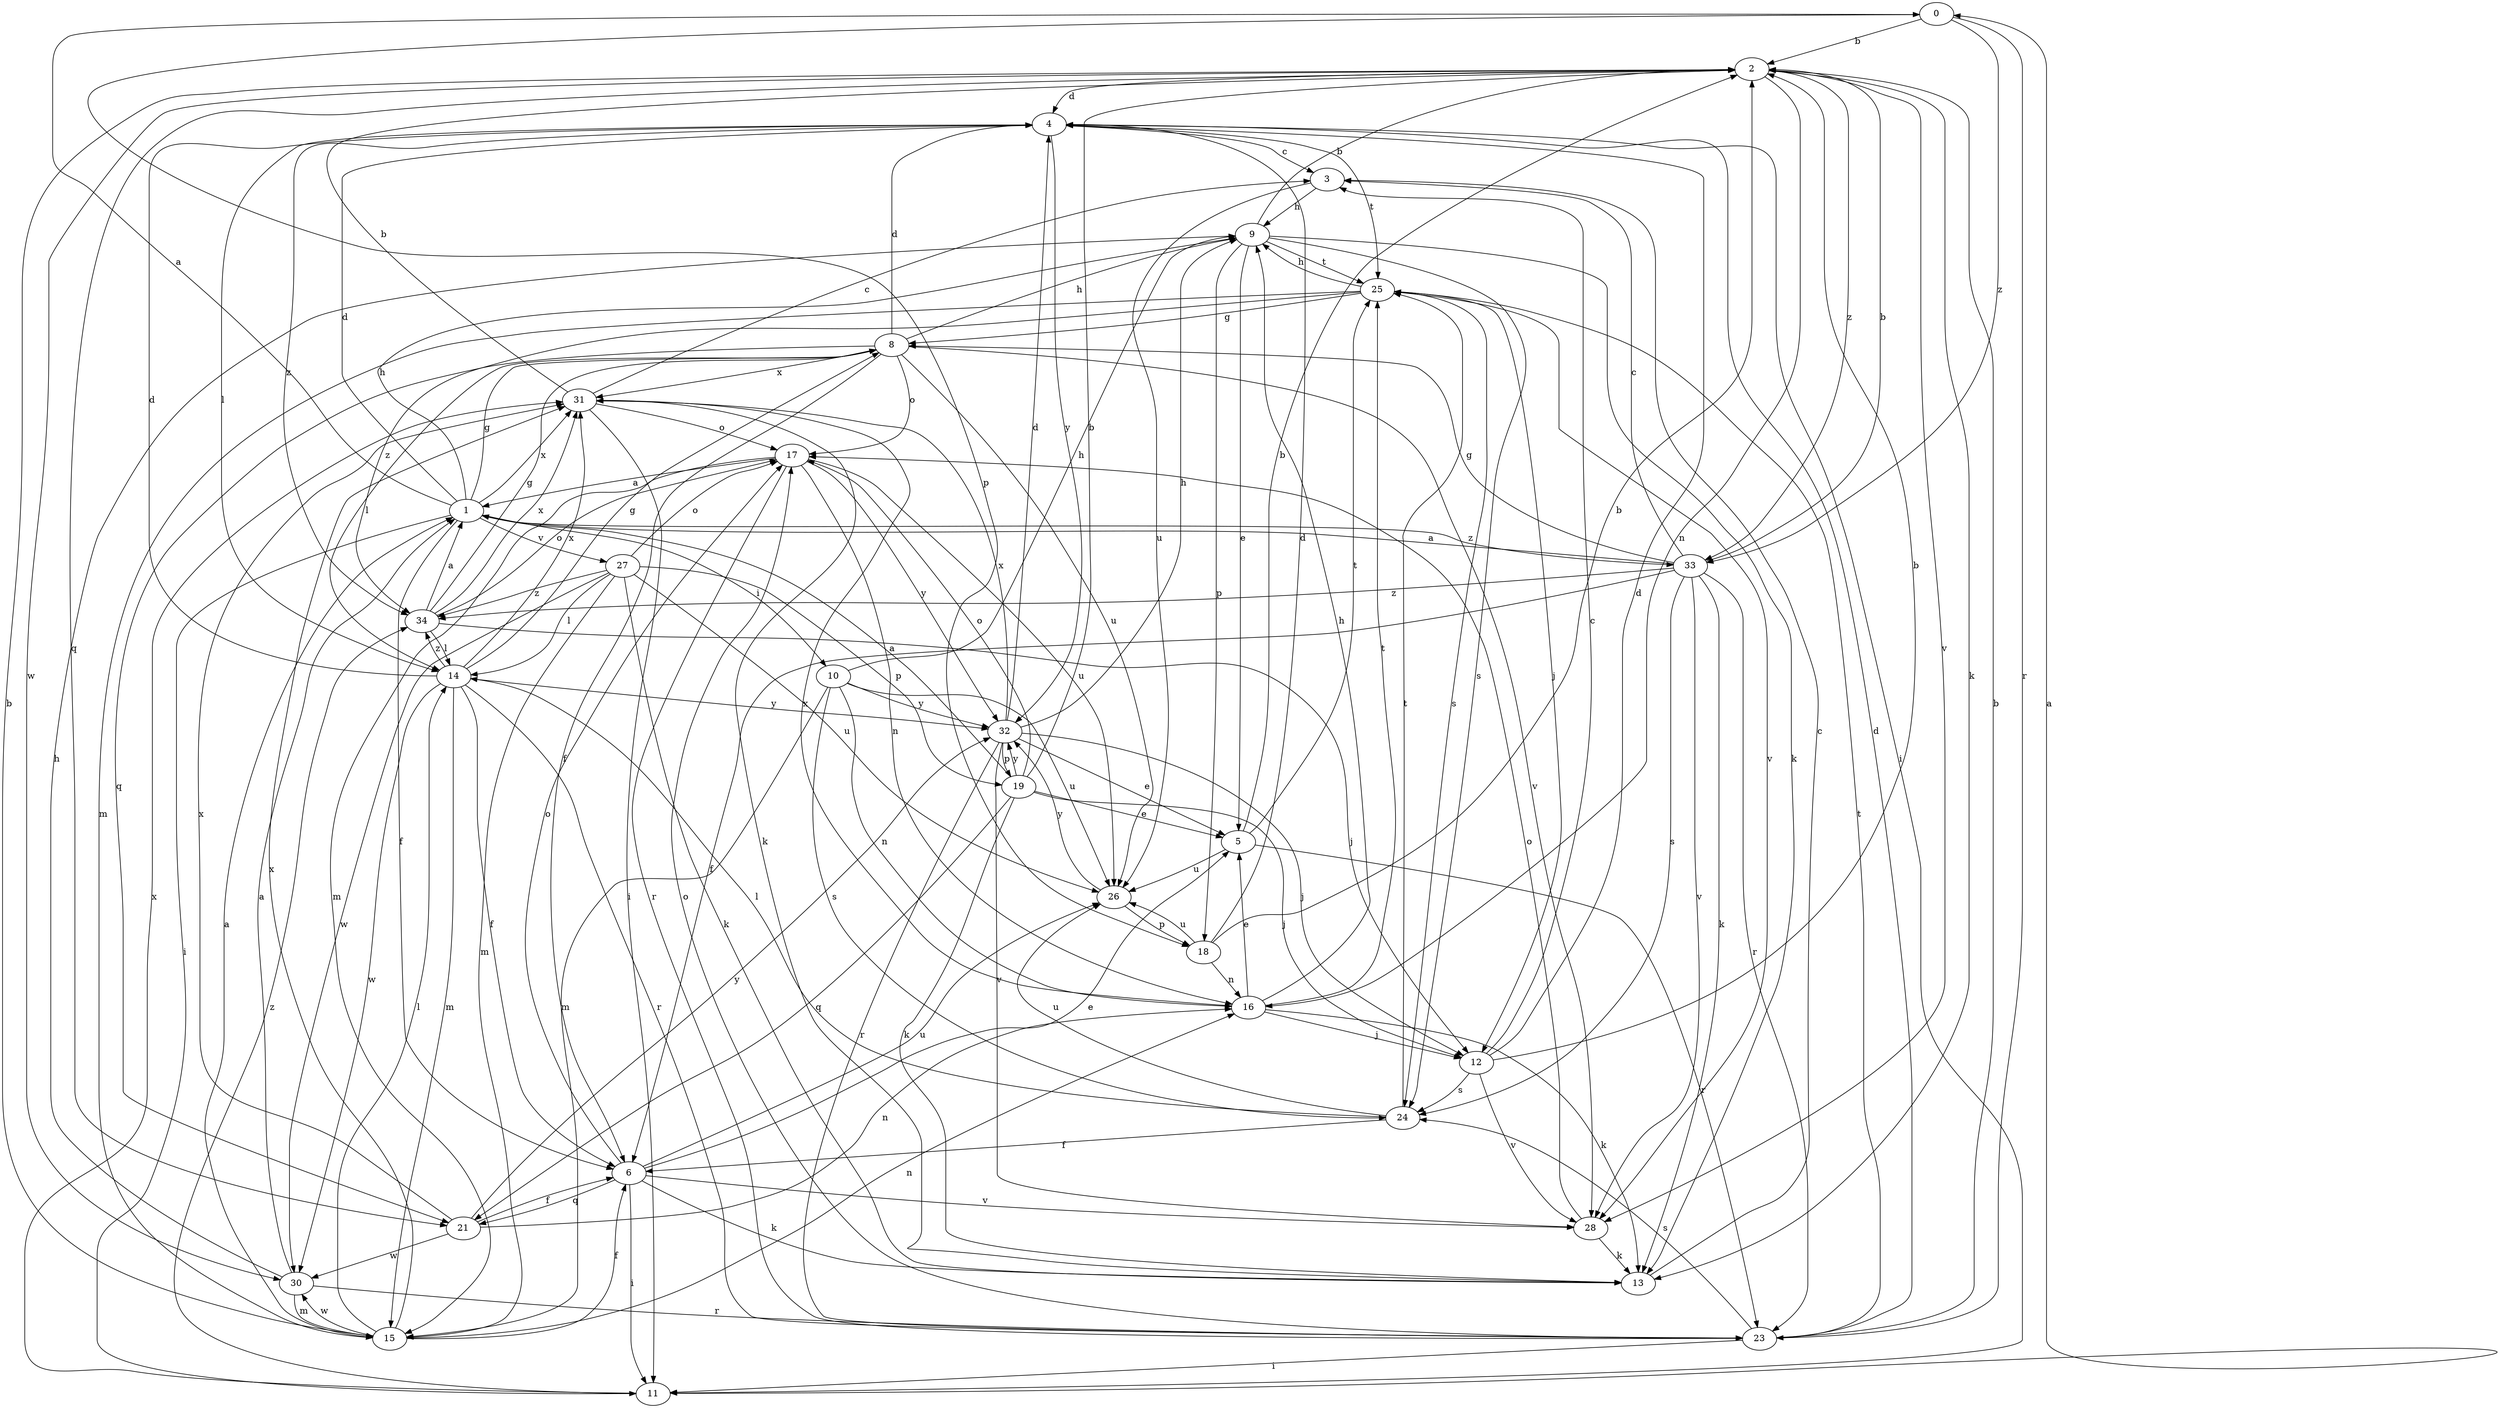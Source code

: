 strict digraph  {
0;
1;
2;
3;
4;
5;
6;
8;
9;
10;
11;
12;
13;
14;
15;
16;
17;
18;
19;
21;
23;
24;
25;
26;
27;
28;
30;
31;
32;
33;
34;
0 -> 2  [label=b];
0 -> 18  [label=p];
0 -> 23  [label=r];
0 -> 33  [label=z];
1 -> 0  [label=a];
1 -> 4  [label=d];
1 -> 6  [label=f];
1 -> 8  [label=g];
1 -> 9  [label=h];
1 -> 10  [label=i];
1 -> 11  [label=i];
1 -> 27  [label=v];
1 -> 31  [label=x];
1 -> 33  [label=z];
2 -> 4  [label=d];
2 -> 13  [label=k];
2 -> 16  [label=n];
2 -> 21  [label=q];
2 -> 28  [label=v];
2 -> 30  [label=w];
2 -> 33  [label=z];
3 -> 9  [label=h];
3 -> 26  [label=u];
4 -> 3  [label=c];
4 -> 11  [label=i];
4 -> 14  [label=l];
4 -> 25  [label=t];
4 -> 32  [label=y];
4 -> 34  [label=z];
5 -> 2  [label=b];
5 -> 23  [label=r];
5 -> 25  [label=t];
5 -> 26  [label=u];
6 -> 5  [label=e];
6 -> 11  [label=i];
6 -> 13  [label=k];
6 -> 17  [label=o];
6 -> 21  [label=q];
6 -> 26  [label=u];
6 -> 28  [label=v];
8 -> 4  [label=d];
8 -> 6  [label=f];
8 -> 9  [label=h];
8 -> 14  [label=l];
8 -> 17  [label=o];
8 -> 21  [label=q];
8 -> 26  [label=u];
8 -> 28  [label=v];
8 -> 31  [label=x];
9 -> 2  [label=b];
9 -> 5  [label=e];
9 -> 13  [label=k];
9 -> 18  [label=p];
9 -> 24  [label=s];
9 -> 25  [label=t];
10 -> 9  [label=h];
10 -> 15  [label=m];
10 -> 16  [label=n];
10 -> 24  [label=s];
10 -> 26  [label=u];
10 -> 32  [label=y];
11 -> 0  [label=a];
11 -> 31  [label=x];
11 -> 34  [label=z];
12 -> 2  [label=b];
12 -> 3  [label=c];
12 -> 4  [label=d];
12 -> 24  [label=s];
12 -> 28  [label=v];
13 -> 3  [label=c];
14 -> 4  [label=d];
14 -> 6  [label=f];
14 -> 8  [label=g];
14 -> 15  [label=m];
14 -> 23  [label=r];
14 -> 30  [label=w];
14 -> 31  [label=x];
14 -> 32  [label=y];
14 -> 34  [label=z];
15 -> 1  [label=a];
15 -> 2  [label=b];
15 -> 6  [label=f];
15 -> 14  [label=l];
15 -> 16  [label=n];
15 -> 30  [label=w];
15 -> 31  [label=x];
16 -> 5  [label=e];
16 -> 9  [label=h];
16 -> 12  [label=j];
16 -> 13  [label=k];
16 -> 25  [label=t];
16 -> 31  [label=x];
17 -> 1  [label=a];
17 -> 15  [label=m];
17 -> 16  [label=n];
17 -> 23  [label=r];
17 -> 26  [label=u];
17 -> 32  [label=y];
18 -> 2  [label=b];
18 -> 4  [label=d];
18 -> 16  [label=n];
18 -> 26  [label=u];
19 -> 1  [label=a];
19 -> 2  [label=b];
19 -> 5  [label=e];
19 -> 12  [label=j];
19 -> 13  [label=k];
19 -> 17  [label=o];
19 -> 21  [label=q];
19 -> 32  [label=y];
21 -> 6  [label=f];
21 -> 16  [label=n];
21 -> 30  [label=w];
21 -> 31  [label=x];
21 -> 32  [label=y];
23 -> 2  [label=b];
23 -> 4  [label=d];
23 -> 11  [label=i];
23 -> 17  [label=o];
23 -> 24  [label=s];
23 -> 25  [label=t];
24 -> 6  [label=f];
24 -> 14  [label=l];
24 -> 25  [label=t];
24 -> 26  [label=u];
25 -> 8  [label=g];
25 -> 9  [label=h];
25 -> 12  [label=j];
25 -> 15  [label=m];
25 -> 24  [label=s];
25 -> 28  [label=v];
25 -> 34  [label=z];
26 -> 18  [label=p];
26 -> 32  [label=y];
27 -> 13  [label=k];
27 -> 14  [label=l];
27 -> 15  [label=m];
27 -> 17  [label=o];
27 -> 19  [label=p];
27 -> 26  [label=u];
27 -> 30  [label=w];
27 -> 34  [label=z];
28 -> 13  [label=k];
28 -> 17  [label=o];
30 -> 1  [label=a];
30 -> 9  [label=h];
30 -> 15  [label=m];
30 -> 23  [label=r];
31 -> 2  [label=b];
31 -> 3  [label=c];
31 -> 11  [label=i];
31 -> 13  [label=k];
31 -> 17  [label=o];
32 -> 4  [label=d];
32 -> 5  [label=e];
32 -> 9  [label=h];
32 -> 12  [label=j];
32 -> 19  [label=p];
32 -> 23  [label=r];
32 -> 28  [label=v];
32 -> 31  [label=x];
33 -> 1  [label=a];
33 -> 2  [label=b];
33 -> 3  [label=c];
33 -> 6  [label=f];
33 -> 8  [label=g];
33 -> 13  [label=k];
33 -> 23  [label=r];
33 -> 24  [label=s];
33 -> 28  [label=v];
33 -> 34  [label=z];
34 -> 1  [label=a];
34 -> 8  [label=g];
34 -> 12  [label=j];
34 -> 14  [label=l];
34 -> 17  [label=o];
34 -> 31  [label=x];
}
